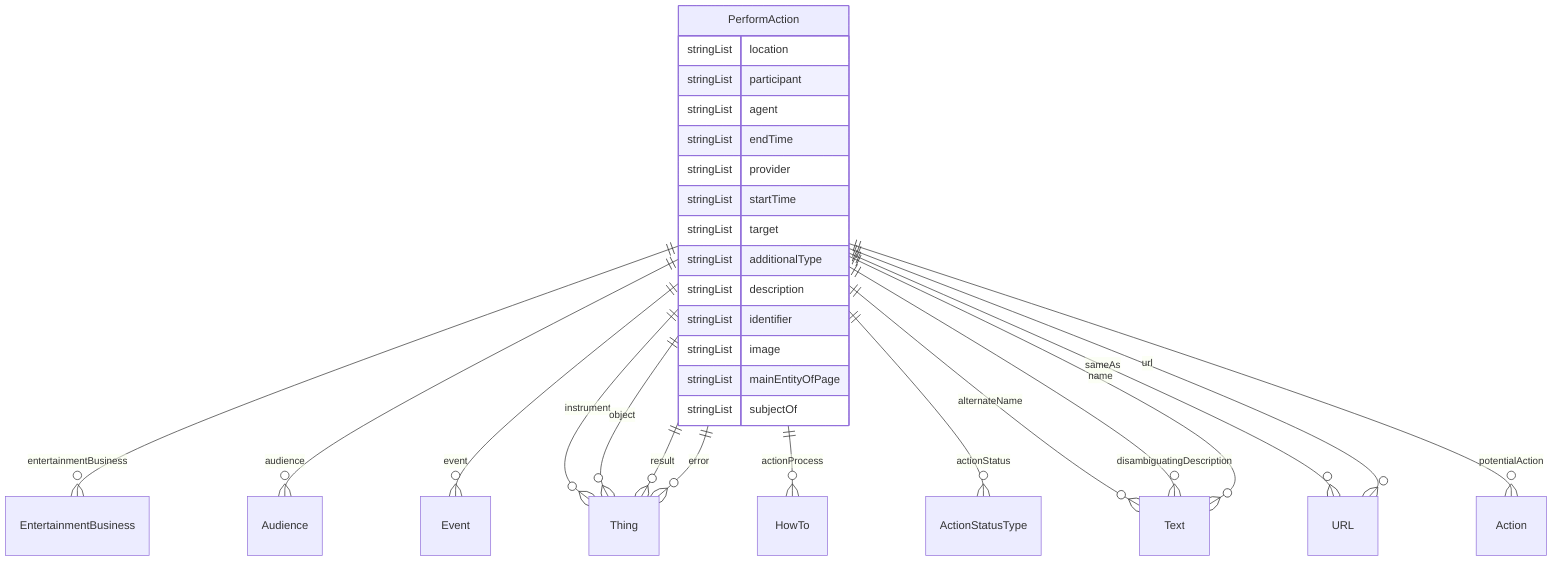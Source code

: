 erDiagram
PerformAction {
    stringList location  
    stringList participant  
    stringList agent  
    stringList endTime  
    stringList provider  
    stringList startTime  
    stringList target  
    stringList additionalType  
    stringList description  
    stringList identifier  
    stringList image  
    stringList mainEntityOfPage  
    stringList subjectOf  
}

PerformAction ||--}o EntertainmentBusiness : "entertainmentBusiness"
PerformAction ||--}o Audience : "audience"
PerformAction ||--}o Event : "event"
PerformAction ||--}o Thing : "instrument"
PerformAction ||--}o Thing : "object"
PerformAction ||--}o Thing : "result"
PerformAction ||--}o HowTo : "actionProcess"
PerformAction ||--}o ActionStatusType : "actionStatus"
PerformAction ||--}o Thing : "error"
PerformAction ||--}o Text : "alternateName"
PerformAction ||--}o Text : "disambiguatingDescription"
PerformAction ||--}o Text : "name"
PerformAction ||--}o URL : "sameAs"
PerformAction ||--}o Action : "potentialAction"
PerformAction ||--}o URL : "url"